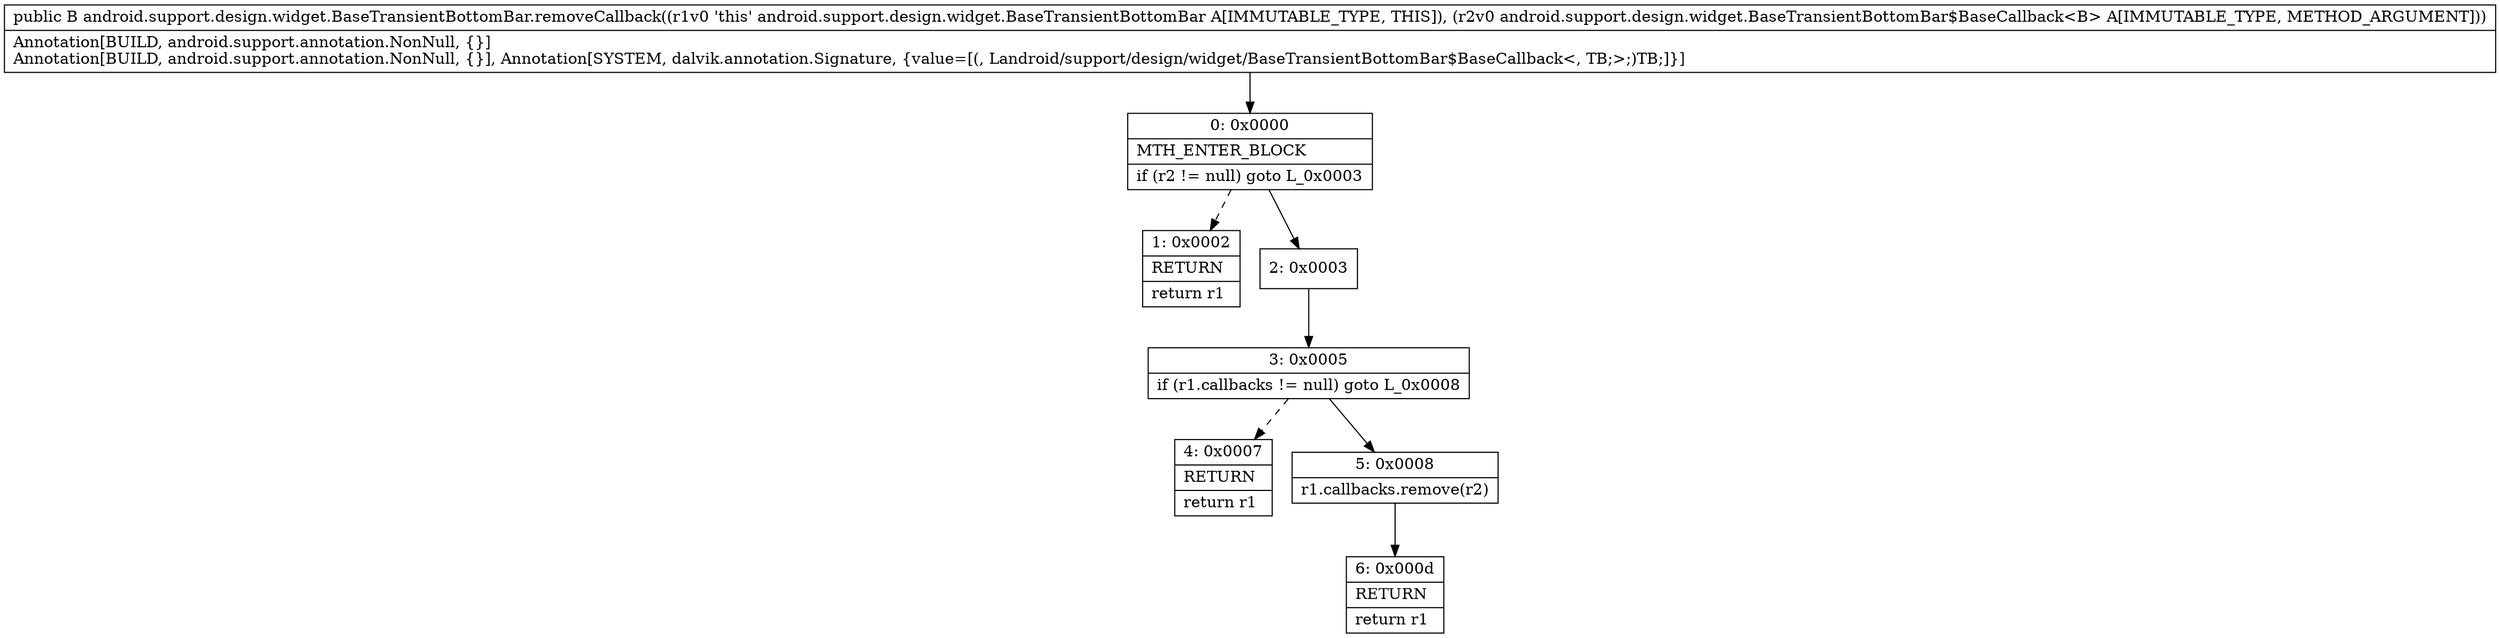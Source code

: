 digraph "CFG forandroid.support.design.widget.BaseTransientBottomBar.removeCallback(Landroid\/support\/design\/widget\/BaseTransientBottomBar$BaseCallback;)Landroid\/support\/design\/widget\/BaseTransientBottomBar;" {
Node_0 [shape=record,label="{0\:\ 0x0000|MTH_ENTER_BLOCK\l|if (r2 != null) goto L_0x0003\l}"];
Node_1 [shape=record,label="{1\:\ 0x0002|RETURN\l|return r1\l}"];
Node_2 [shape=record,label="{2\:\ 0x0003}"];
Node_3 [shape=record,label="{3\:\ 0x0005|if (r1.callbacks != null) goto L_0x0008\l}"];
Node_4 [shape=record,label="{4\:\ 0x0007|RETURN\l|return r1\l}"];
Node_5 [shape=record,label="{5\:\ 0x0008|r1.callbacks.remove(r2)\l}"];
Node_6 [shape=record,label="{6\:\ 0x000d|RETURN\l|return r1\l}"];
MethodNode[shape=record,label="{public B android.support.design.widget.BaseTransientBottomBar.removeCallback((r1v0 'this' android.support.design.widget.BaseTransientBottomBar A[IMMUTABLE_TYPE, THIS]), (r2v0 android.support.design.widget.BaseTransientBottomBar$BaseCallback\<B\> A[IMMUTABLE_TYPE, METHOD_ARGUMENT]))  | Annotation[BUILD, android.support.annotation.NonNull, \{\}]\lAnnotation[BUILD, android.support.annotation.NonNull, \{\}], Annotation[SYSTEM, dalvik.annotation.Signature, \{value=[(, Landroid\/support\/design\/widget\/BaseTransientBottomBar$BaseCallback\<, TB;\>;)TB;]\}]\l}"];
MethodNode -> Node_0;
Node_0 -> Node_1[style=dashed];
Node_0 -> Node_2;
Node_2 -> Node_3;
Node_3 -> Node_4[style=dashed];
Node_3 -> Node_5;
Node_5 -> Node_6;
}

